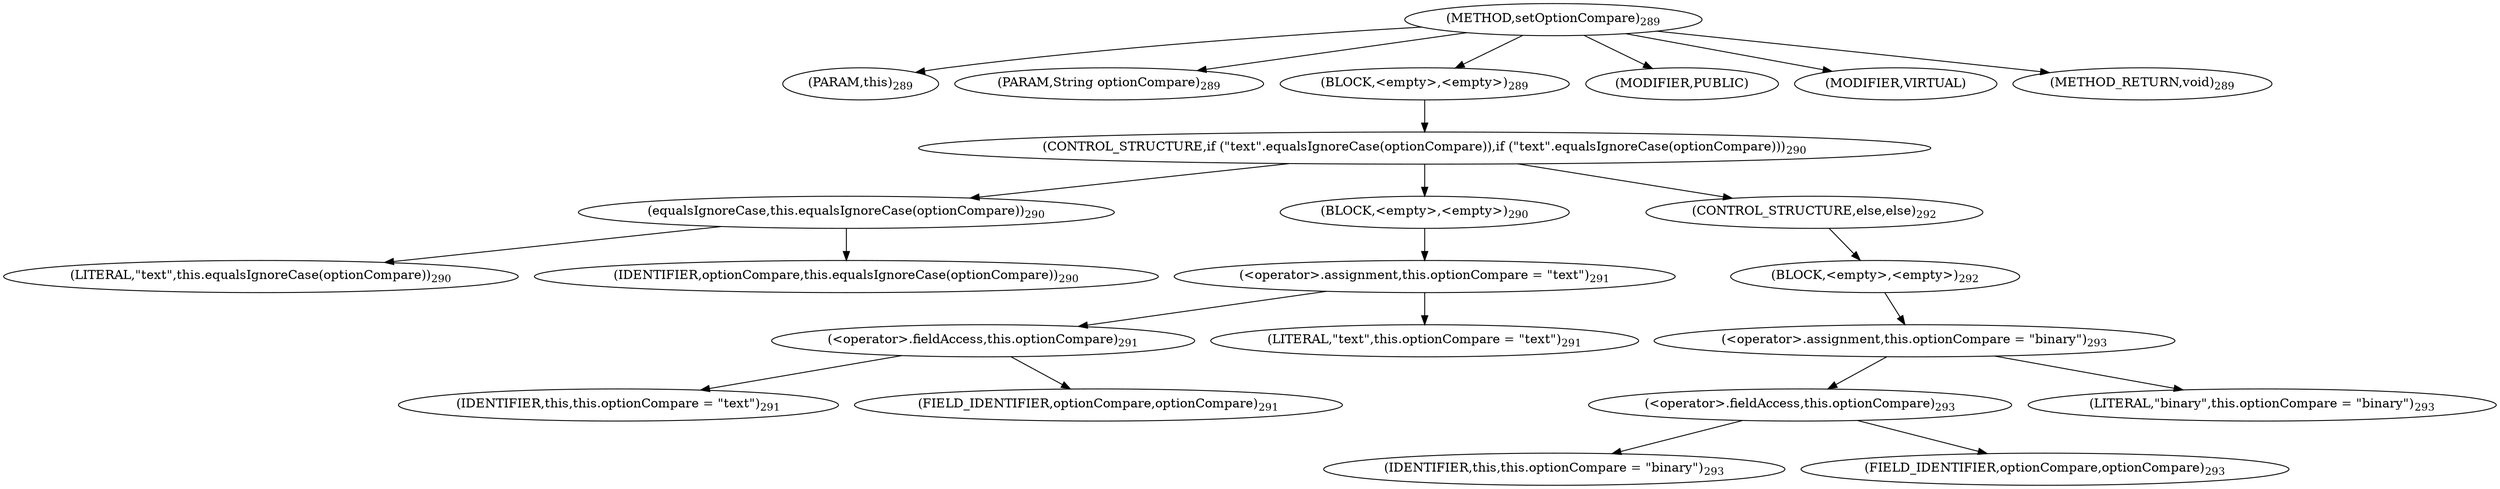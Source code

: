 digraph "setOptionCompare" {  
"359" [label = <(METHOD,setOptionCompare)<SUB>289</SUB>> ]
"19" [label = <(PARAM,this)<SUB>289</SUB>> ]
"360" [label = <(PARAM,String optionCompare)<SUB>289</SUB>> ]
"361" [label = <(BLOCK,&lt;empty&gt;,&lt;empty&gt;)<SUB>289</SUB>> ]
"362" [label = <(CONTROL_STRUCTURE,if (&quot;text&quot;.equalsIgnoreCase(optionCompare)),if (&quot;text&quot;.equalsIgnoreCase(optionCompare)))<SUB>290</SUB>> ]
"363" [label = <(equalsIgnoreCase,this.equalsIgnoreCase(optionCompare))<SUB>290</SUB>> ]
"364" [label = <(LITERAL,&quot;text&quot;,this.equalsIgnoreCase(optionCompare))<SUB>290</SUB>> ]
"365" [label = <(IDENTIFIER,optionCompare,this.equalsIgnoreCase(optionCompare))<SUB>290</SUB>> ]
"366" [label = <(BLOCK,&lt;empty&gt;,&lt;empty&gt;)<SUB>290</SUB>> ]
"367" [label = <(&lt;operator&gt;.assignment,this.optionCompare = &quot;text&quot;)<SUB>291</SUB>> ]
"368" [label = <(&lt;operator&gt;.fieldAccess,this.optionCompare)<SUB>291</SUB>> ]
"18" [label = <(IDENTIFIER,this,this.optionCompare = &quot;text&quot;)<SUB>291</SUB>> ]
"369" [label = <(FIELD_IDENTIFIER,optionCompare,optionCompare)<SUB>291</SUB>> ]
"370" [label = <(LITERAL,&quot;text&quot;,this.optionCompare = &quot;text&quot;)<SUB>291</SUB>> ]
"371" [label = <(CONTROL_STRUCTURE,else,else)<SUB>292</SUB>> ]
"372" [label = <(BLOCK,&lt;empty&gt;,&lt;empty&gt;)<SUB>292</SUB>> ]
"373" [label = <(&lt;operator&gt;.assignment,this.optionCompare = &quot;binary&quot;)<SUB>293</SUB>> ]
"374" [label = <(&lt;operator&gt;.fieldAccess,this.optionCompare)<SUB>293</SUB>> ]
"20" [label = <(IDENTIFIER,this,this.optionCompare = &quot;binary&quot;)<SUB>293</SUB>> ]
"375" [label = <(FIELD_IDENTIFIER,optionCompare,optionCompare)<SUB>293</SUB>> ]
"376" [label = <(LITERAL,&quot;binary&quot;,this.optionCompare = &quot;binary&quot;)<SUB>293</SUB>> ]
"377" [label = <(MODIFIER,PUBLIC)> ]
"378" [label = <(MODIFIER,VIRTUAL)> ]
"379" [label = <(METHOD_RETURN,void)<SUB>289</SUB>> ]
  "359" -> "19" 
  "359" -> "360" 
  "359" -> "361" 
  "359" -> "377" 
  "359" -> "378" 
  "359" -> "379" 
  "361" -> "362" 
  "362" -> "363" 
  "362" -> "366" 
  "362" -> "371" 
  "363" -> "364" 
  "363" -> "365" 
  "366" -> "367" 
  "367" -> "368" 
  "367" -> "370" 
  "368" -> "18" 
  "368" -> "369" 
  "371" -> "372" 
  "372" -> "373" 
  "373" -> "374" 
  "373" -> "376" 
  "374" -> "20" 
  "374" -> "375" 
}
